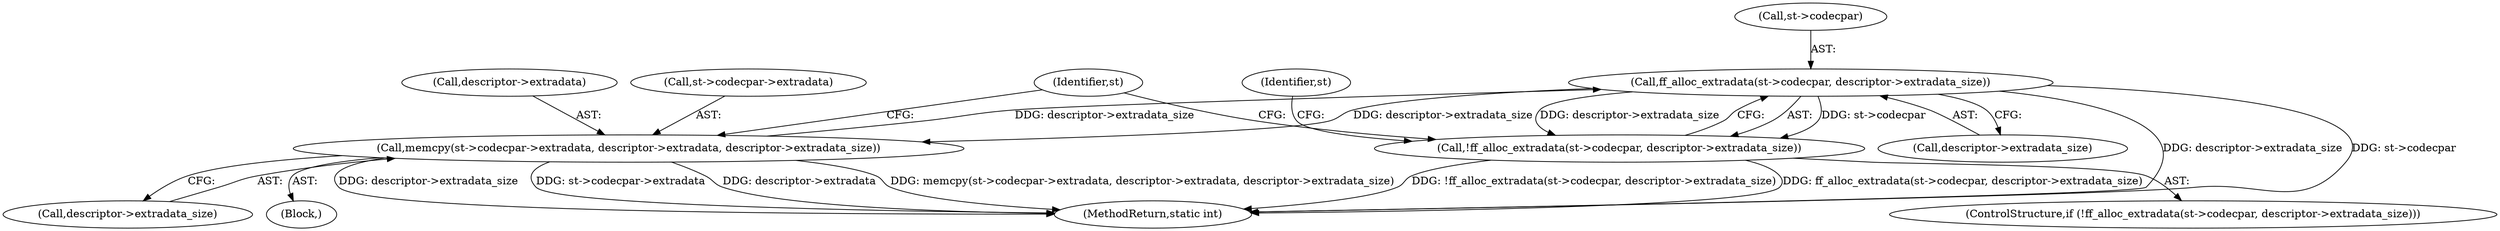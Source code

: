 digraph "0_FFmpeg_bab0716c7f4793ec42e05a5aa7e80d82a0dd4e75@pointer" {
"1001905" [label="(Call,ff_alloc_extradata(st->codecpar, descriptor->extradata_size))"];
"1001913" [label="(Call,memcpy(st->codecpar->extradata, descriptor->extradata, descriptor->extradata_size))"];
"1001905" [label="(Call,ff_alloc_extradata(st->codecpar, descriptor->extradata_size))"];
"1001904" [label="(Call,!ff_alloc_extradata(st->codecpar, descriptor->extradata_size))"];
"1001904" [label="(Call,!ff_alloc_extradata(st->codecpar, descriptor->extradata_size))"];
"1001922" [label="(Call,descriptor->extradata_size)"];
"1001913" [label="(Call,memcpy(st->codecpar->extradata, descriptor->extradata, descriptor->extradata_size))"];
"1001905" [label="(Call,ff_alloc_extradata(st->codecpar, descriptor->extradata_size))"];
"1001916" [label="(Identifier,st)"];
"1001903" [label="(ControlStructure,if (!ff_alloc_extradata(st->codecpar, descriptor->extradata_size)))"];
"1001906" [label="(Call,st->codecpar)"];
"1001970" [label="(Identifier,st)"];
"1001912" [label="(Block,)"];
"1001919" [label="(Call,descriptor->extradata)"];
"1001909" [label="(Call,descriptor->extradata_size)"];
"1001914" [label="(Call,st->codecpar->extradata)"];
"1001991" [label="(MethodReturn,static int)"];
"1001905" -> "1001904"  [label="AST: "];
"1001905" -> "1001909"  [label="CFG: "];
"1001906" -> "1001905"  [label="AST: "];
"1001909" -> "1001905"  [label="AST: "];
"1001904" -> "1001905"  [label="CFG: "];
"1001905" -> "1001991"  [label="DDG: descriptor->extradata_size"];
"1001905" -> "1001991"  [label="DDG: st->codecpar"];
"1001905" -> "1001904"  [label="DDG: st->codecpar"];
"1001905" -> "1001904"  [label="DDG: descriptor->extradata_size"];
"1001913" -> "1001905"  [label="DDG: descriptor->extradata_size"];
"1001905" -> "1001913"  [label="DDG: descriptor->extradata_size"];
"1001913" -> "1001912"  [label="AST: "];
"1001913" -> "1001922"  [label="CFG: "];
"1001914" -> "1001913"  [label="AST: "];
"1001919" -> "1001913"  [label="AST: "];
"1001922" -> "1001913"  [label="AST: "];
"1001970" -> "1001913"  [label="CFG: "];
"1001913" -> "1001991"  [label="DDG: descriptor->extradata_size"];
"1001913" -> "1001991"  [label="DDG: st->codecpar->extradata"];
"1001913" -> "1001991"  [label="DDG: descriptor->extradata"];
"1001913" -> "1001991"  [label="DDG: memcpy(st->codecpar->extradata, descriptor->extradata, descriptor->extradata_size)"];
"1001904" -> "1001903"  [label="AST: "];
"1001916" -> "1001904"  [label="CFG: "];
"1001970" -> "1001904"  [label="CFG: "];
"1001904" -> "1001991"  [label="DDG: ff_alloc_extradata(st->codecpar, descriptor->extradata_size)"];
"1001904" -> "1001991"  [label="DDG: !ff_alloc_extradata(st->codecpar, descriptor->extradata_size)"];
}
